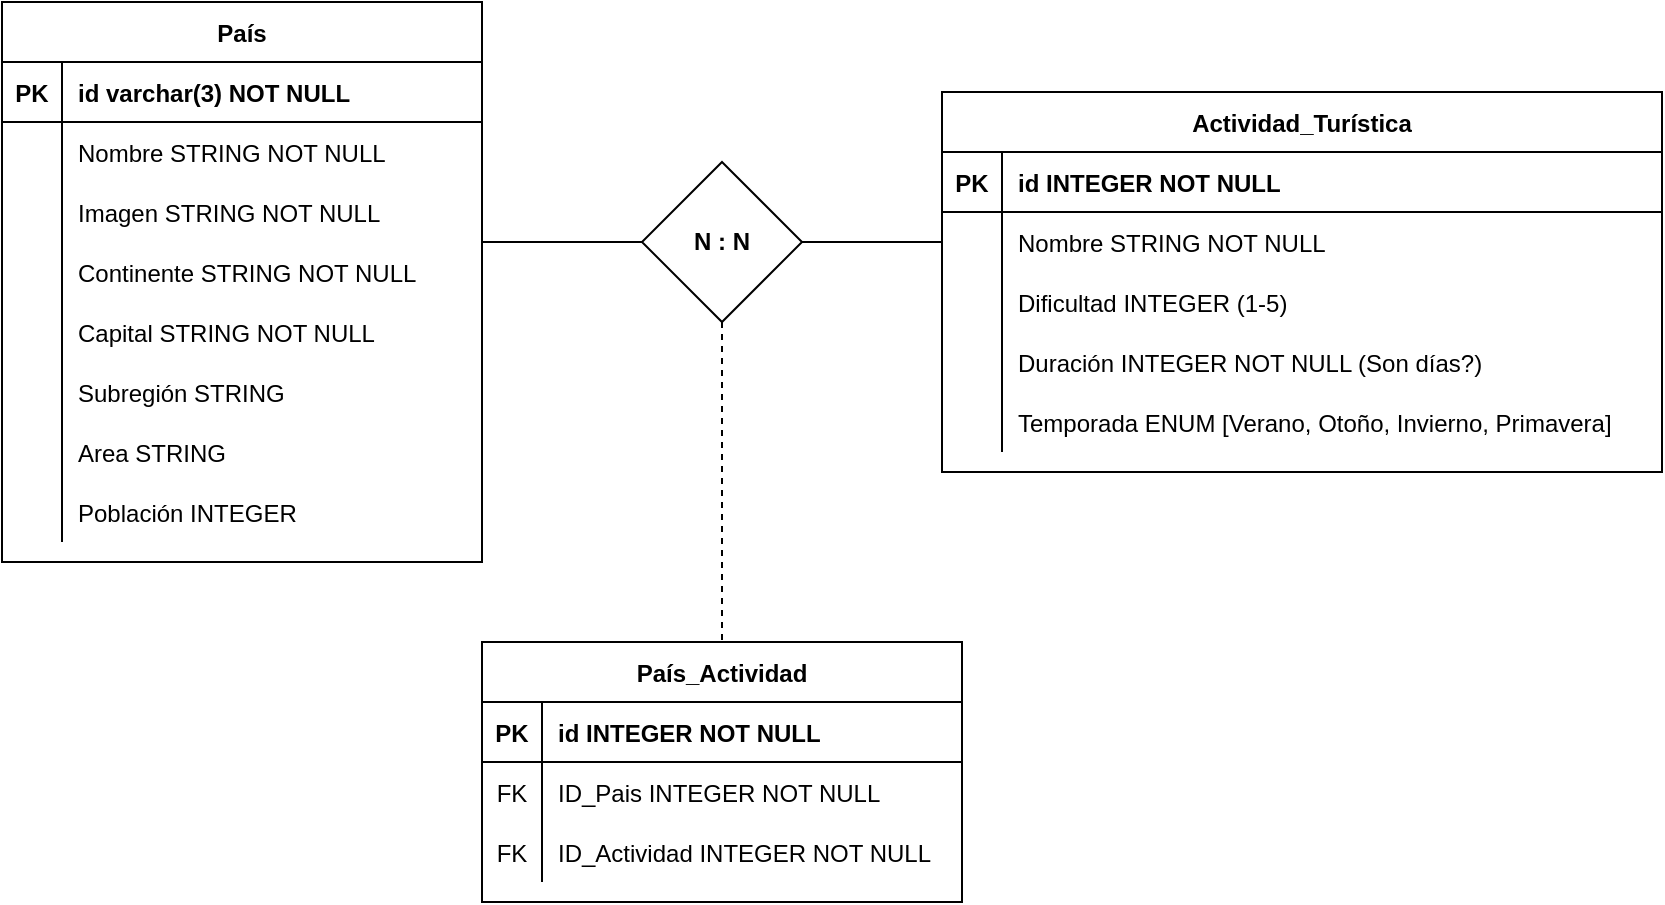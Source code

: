 <mxfile version="13.7.3" type="device"><diagram id="R2lEEEUBdFMjLlhIrx00" name="Page-1"><mxGraphModel dx="910" dy="359" grid="1" gridSize="10" guides="1" tooltips="1" connect="1" arrows="1" fold="1" page="1" pageScale="1" pageWidth="850" pageHeight="1100" math="0" shadow="0" extFonts="Permanent Marker^https://fonts.googleapis.com/css?family=Permanent+Marker"><root><mxCell id="0"/><mxCell id="1" parent="0"/><mxCell id="C-vyLk0tnHw3VtMMgP7b-1" value="" style="endArrow=none;startArrow=none;endFill=0;startFill=0;edgeStyle=elbowEdgeStyle;elbow=vertical;" parent="1" source="C-vyLk0tnHw3VtMMgP7b-23" target="K2V0QeQl0iGDW1alTRxa-135" edge="1"><mxGeometry width="100" height="100" relative="1" as="geometry"><mxPoint x="320" y="240" as="sourcePoint"/><mxPoint x="380" y="160" as="targetPoint"/></mxGeometry></mxCell><mxCell id="C-vyLk0tnHw3VtMMgP7b-23" value="País" style="shape=table;startSize=30;container=1;collapsible=1;childLayout=tableLayout;fixedRows=1;rowLines=0;fontStyle=1;align=center;resizeLast=1;" parent="1" vertex="1"><mxGeometry width="240" height="280" as="geometry"/></mxCell><mxCell id="C-vyLk0tnHw3VtMMgP7b-24" value="" style="shape=partialRectangle;collapsible=0;dropTarget=0;pointerEvents=0;fillColor=none;points=[[0,0.5],[1,0.5]];portConstraint=eastwest;top=0;left=0;right=0;bottom=1;" parent="C-vyLk0tnHw3VtMMgP7b-23" vertex="1"><mxGeometry y="30" width="240" height="30" as="geometry"/></mxCell><mxCell id="C-vyLk0tnHw3VtMMgP7b-25" value="PK" style="shape=partialRectangle;overflow=hidden;connectable=0;fillColor=none;top=0;left=0;bottom=0;right=0;fontStyle=1;" parent="C-vyLk0tnHw3VtMMgP7b-24" vertex="1"><mxGeometry width="30" height="30" as="geometry"/></mxCell><mxCell id="C-vyLk0tnHw3VtMMgP7b-26" value="id varchar(3) NOT NULL" style="shape=partialRectangle;overflow=hidden;connectable=0;fillColor=none;top=0;left=0;bottom=0;right=0;align=left;spacingLeft=6;fontStyle=1;" parent="C-vyLk0tnHw3VtMMgP7b-24" vertex="1"><mxGeometry x="30" width="210" height="30" as="geometry"/></mxCell><mxCell id="C-vyLk0tnHw3VtMMgP7b-27" value="" style="shape=partialRectangle;collapsible=0;dropTarget=0;pointerEvents=0;fillColor=none;points=[[0,0.5],[1,0.5]];portConstraint=eastwest;top=0;left=0;right=0;bottom=0;" parent="C-vyLk0tnHw3VtMMgP7b-23" vertex="1"><mxGeometry y="60" width="240" height="30" as="geometry"/></mxCell><mxCell id="C-vyLk0tnHw3VtMMgP7b-28" value="" style="shape=partialRectangle;overflow=hidden;connectable=0;fillColor=none;top=0;left=0;bottom=0;right=0;" parent="C-vyLk0tnHw3VtMMgP7b-27" vertex="1"><mxGeometry width="30" height="30" as="geometry"/></mxCell><mxCell id="C-vyLk0tnHw3VtMMgP7b-29" value="Nombre STRING NOT NULL" style="shape=partialRectangle;overflow=hidden;connectable=0;fillColor=none;top=0;left=0;bottom=0;right=0;align=left;spacingLeft=6;" parent="C-vyLk0tnHw3VtMMgP7b-27" vertex="1"><mxGeometry x="30" width="210" height="30" as="geometry"/></mxCell><mxCell id="K2V0QeQl0iGDW1alTRxa-2" value="" style="shape=partialRectangle;collapsible=0;dropTarget=0;pointerEvents=0;fillColor=none;points=[[0,0.5],[1,0.5]];portConstraint=eastwest;top=0;left=0;right=0;bottom=0;" vertex="1" parent="C-vyLk0tnHw3VtMMgP7b-23"><mxGeometry y="90" width="240" height="30" as="geometry"/></mxCell><mxCell id="K2V0QeQl0iGDW1alTRxa-3" value="" style="shape=partialRectangle;overflow=hidden;connectable=0;fillColor=none;top=0;left=0;bottom=0;right=0;" vertex="1" parent="K2V0QeQl0iGDW1alTRxa-2"><mxGeometry width="30" height="30" as="geometry"/></mxCell><mxCell id="K2V0QeQl0iGDW1alTRxa-4" value="Imagen STRING NOT NULL" style="shape=partialRectangle;overflow=hidden;connectable=0;fillColor=none;top=0;left=0;bottom=0;right=0;align=left;spacingLeft=6;" vertex="1" parent="K2V0QeQl0iGDW1alTRxa-2"><mxGeometry x="30" width="210" height="30" as="geometry"/></mxCell><mxCell id="K2V0QeQl0iGDW1alTRxa-5" value="" style="shape=partialRectangle;collapsible=0;dropTarget=0;pointerEvents=0;fillColor=none;points=[[0,0.5],[1,0.5]];portConstraint=eastwest;top=0;left=0;right=0;bottom=0;" vertex="1" parent="C-vyLk0tnHw3VtMMgP7b-23"><mxGeometry y="120" width="240" height="30" as="geometry"/></mxCell><mxCell id="K2V0QeQl0iGDW1alTRxa-6" value="" style="shape=partialRectangle;overflow=hidden;connectable=0;fillColor=none;top=0;left=0;bottom=0;right=0;" vertex="1" parent="K2V0QeQl0iGDW1alTRxa-5"><mxGeometry width="30" height="30" as="geometry"/></mxCell><mxCell id="K2V0QeQl0iGDW1alTRxa-7" value="Continente STRING NOT NULL" style="shape=partialRectangle;overflow=hidden;connectable=0;fillColor=none;top=0;left=0;bottom=0;right=0;align=left;spacingLeft=6;" vertex="1" parent="K2V0QeQl0iGDW1alTRxa-5"><mxGeometry x="30" width="210" height="30" as="geometry"/></mxCell><mxCell id="K2V0QeQl0iGDW1alTRxa-8" value="" style="shape=partialRectangle;collapsible=0;dropTarget=0;pointerEvents=0;fillColor=none;points=[[0,0.5],[1,0.5]];portConstraint=eastwest;top=0;left=0;right=0;bottom=0;" vertex="1" parent="C-vyLk0tnHw3VtMMgP7b-23"><mxGeometry y="150" width="240" height="30" as="geometry"/></mxCell><mxCell id="K2V0QeQl0iGDW1alTRxa-9" value="" style="shape=partialRectangle;overflow=hidden;connectable=0;fillColor=none;top=0;left=0;bottom=0;right=0;" vertex="1" parent="K2V0QeQl0iGDW1alTRxa-8"><mxGeometry width="30" height="30" as="geometry"/></mxCell><mxCell id="K2V0QeQl0iGDW1alTRxa-10" value="Capital STRING NOT NULL" style="shape=partialRectangle;overflow=hidden;connectable=0;fillColor=none;top=0;left=0;bottom=0;right=0;align=left;spacingLeft=6;" vertex="1" parent="K2V0QeQl0iGDW1alTRxa-8"><mxGeometry x="30" width="210" height="30" as="geometry"/></mxCell><mxCell id="K2V0QeQl0iGDW1alTRxa-17" value="" style="shape=partialRectangle;collapsible=0;dropTarget=0;pointerEvents=0;fillColor=none;points=[[0,0.5],[1,0.5]];portConstraint=eastwest;top=0;left=0;right=0;bottom=0;" vertex="1" parent="C-vyLk0tnHw3VtMMgP7b-23"><mxGeometry y="180" width="240" height="30" as="geometry"/></mxCell><mxCell id="K2V0QeQl0iGDW1alTRxa-18" value="" style="shape=partialRectangle;overflow=hidden;connectable=0;fillColor=none;top=0;left=0;bottom=0;right=0;" vertex="1" parent="K2V0QeQl0iGDW1alTRxa-17"><mxGeometry width="30" height="30" as="geometry"/></mxCell><mxCell id="K2V0QeQl0iGDW1alTRxa-19" value="Subregión STRING" style="shape=partialRectangle;overflow=hidden;connectable=0;fillColor=none;top=0;left=0;bottom=0;right=0;align=left;spacingLeft=6;" vertex="1" parent="K2V0QeQl0iGDW1alTRxa-17"><mxGeometry x="30" width="210" height="30" as="geometry"/></mxCell><mxCell id="K2V0QeQl0iGDW1alTRxa-20" value="" style="shape=partialRectangle;collapsible=0;dropTarget=0;pointerEvents=0;fillColor=none;points=[[0,0.5],[1,0.5]];portConstraint=eastwest;top=0;left=0;right=0;bottom=0;" vertex="1" parent="C-vyLk0tnHw3VtMMgP7b-23"><mxGeometry y="210" width="240" height="30" as="geometry"/></mxCell><mxCell id="K2V0QeQl0iGDW1alTRxa-21" value="" style="shape=partialRectangle;overflow=hidden;connectable=0;fillColor=none;top=0;left=0;bottom=0;right=0;" vertex="1" parent="K2V0QeQl0iGDW1alTRxa-20"><mxGeometry width="30" height="30" as="geometry"/></mxCell><mxCell id="K2V0QeQl0iGDW1alTRxa-22" value="Area STRING" style="shape=partialRectangle;overflow=hidden;connectable=0;fillColor=none;top=0;left=0;bottom=0;right=0;align=left;spacingLeft=6;" vertex="1" parent="K2V0QeQl0iGDW1alTRxa-20"><mxGeometry x="30" width="210" height="30" as="geometry"/></mxCell><mxCell id="K2V0QeQl0iGDW1alTRxa-23" value="" style="shape=partialRectangle;collapsible=0;dropTarget=0;pointerEvents=0;fillColor=none;points=[[0,0.5],[1,0.5]];portConstraint=eastwest;top=0;left=0;right=0;bottom=0;" vertex="1" parent="C-vyLk0tnHw3VtMMgP7b-23"><mxGeometry y="240" width="240" height="30" as="geometry"/></mxCell><mxCell id="K2V0QeQl0iGDW1alTRxa-24" value="" style="shape=partialRectangle;overflow=hidden;connectable=0;fillColor=none;top=0;left=0;bottom=0;right=0;" vertex="1" parent="K2V0QeQl0iGDW1alTRxa-23"><mxGeometry width="30" height="30" as="geometry"/></mxCell><mxCell id="K2V0QeQl0iGDW1alTRxa-25" value="Población INTEGER" style="shape=partialRectangle;overflow=hidden;connectable=0;fillColor=none;top=0;left=0;bottom=0;right=0;align=left;spacingLeft=6;" vertex="1" parent="K2V0QeQl0iGDW1alTRxa-23"><mxGeometry x="30" width="210" height="30" as="geometry"/></mxCell><mxCell id="K2V0QeQl0iGDW1alTRxa-104" value="País_Actividad" style="shape=table;startSize=30;container=1;collapsible=1;childLayout=tableLayout;fixedRows=1;rowLines=0;fontStyle=1;align=center;resizeLast=1;" vertex="1" parent="1"><mxGeometry x="240" y="320" width="240" height="130" as="geometry"/></mxCell><mxCell id="K2V0QeQl0iGDW1alTRxa-105" value="" style="shape=partialRectangle;collapsible=0;dropTarget=0;pointerEvents=0;fillColor=none;points=[[0,0.5],[1,0.5]];portConstraint=eastwest;top=0;left=0;right=0;bottom=1;" vertex="1" parent="K2V0QeQl0iGDW1alTRxa-104"><mxGeometry y="30" width="240" height="30" as="geometry"/></mxCell><mxCell id="K2V0QeQl0iGDW1alTRxa-106" value="PK" style="shape=partialRectangle;overflow=hidden;connectable=0;fillColor=none;top=0;left=0;bottom=0;right=0;fontStyle=1;" vertex="1" parent="K2V0QeQl0iGDW1alTRxa-105"><mxGeometry width="30" height="30" as="geometry"/></mxCell><mxCell id="K2V0QeQl0iGDW1alTRxa-107" value="id INTEGER NOT NULL" style="shape=partialRectangle;overflow=hidden;connectable=0;fillColor=none;top=0;left=0;bottom=0;right=0;align=left;spacingLeft=6;fontStyle=1;" vertex="1" parent="K2V0QeQl0iGDW1alTRxa-105"><mxGeometry x="30" width="210" height="30" as="geometry"/></mxCell><mxCell id="K2V0QeQl0iGDW1alTRxa-108" value="" style="shape=partialRectangle;collapsible=0;dropTarget=0;pointerEvents=0;fillColor=none;points=[[0,0.5],[1,0.5]];portConstraint=eastwest;top=0;left=0;right=0;bottom=0;" vertex="1" parent="K2V0QeQl0iGDW1alTRxa-104"><mxGeometry y="60" width="240" height="30" as="geometry"/></mxCell><mxCell id="K2V0QeQl0iGDW1alTRxa-109" value="FK" style="shape=partialRectangle;overflow=hidden;connectable=0;fillColor=none;top=0;left=0;bottom=0;right=0;" vertex="1" parent="K2V0QeQl0iGDW1alTRxa-108"><mxGeometry width="30" height="30" as="geometry"/></mxCell><mxCell id="K2V0QeQl0iGDW1alTRxa-110" value="ID_Pais INTEGER NOT NULL" style="shape=partialRectangle;overflow=hidden;connectable=0;fillColor=none;top=0;left=0;bottom=0;right=0;align=left;spacingLeft=6;" vertex="1" parent="K2V0QeQl0iGDW1alTRxa-108"><mxGeometry x="30" width="210" height="30" as="geometry"/></mxCell><mxCell id="K2V0QeQl0iGDW1alTRxa-132" value="" style="shape=partialRectangle;collapsible=0;dropTarget=0;pointerEvents=0;fillColor=none;points=[[0,0.5],[1,0.5]];portConstraint=eastwest;top=0;left=0;right=0;bottom=0;" vertex="1" parent="K2V0QeQl0iGDW1alTRxa-104"><mxGeometry y="90" width="240" height="30" as="geometry"/></mxCell><mxCell id="K2V0QeQl0iGDW1alTRxa-133" value="FK" style="shape=partialRectangle;overflow=hidden;connectable=0;fillColor=none;top=0;left=0;bottom=0;right=0;" vertex="1" parent="K2V0QeQl0iGDW1alTRxa-132"><mxGeometry width="30" height="30" as="geometry"/></mxCell><mxCell id="K2V0QeQl0iGDW1alTRxa-134" value="ID_Actividad INTEGER NOT NULL" style="shape=partialRectangle;overflow=hidden;connectable=0;fillColor=none;top=0;left=0;bottom=0;right=0;align=left;spacingLeft=6;" vertex="1" parent="K2V0QeQl0iGDW1alTRxa-132"><mxGeometry x="30" width="210" height="30" as="geometry"/></mxCell><mxCell id="K2V0QeQl0iGDW1alTRxa-135" value="N : N" style="rhombus;whiteSpace=wrap;html=1;fontStyle=1" vertex="1" parent="1"><mxGeometry x="320" y="80" width="80" height="80" as="geometry"/></mxCell><mxCell id="K2V0QeQl0iGDW1alTRxa-137" value="" style="edgeStyle=elbowEdgeStyle;endArrow=none;startArrow=none;endFill=0;startFill=0;elbow=vertical;" edge="1" parent="1" source="K2V0QeQl0iGDW1alTRxa-135" target="K2V0QeQl0iGDW1alTRxa-79"><mxGeometry width="100" height="100" relative="1" as="geometry"><mxPoint x="410" y="70" as="sourcePoint"/><mxPoint x="440" y="130" as="targetPoint"/></mxGeometry></mxCell><mxCell id="K2V0QeQl0iGDW1alTRxa-79" value="Actividad_Turística" style="shape=table;startSize=30;container=1;collapsible=1;childLayout=tableLayout;fixedRows=1;rowLines=0;fontStyle=1;align=center;resizeLast=1;" vertex="1" parent="1"><mxGeometry x="470" y="45" width="360" height="190" as="geometry"/></mxCell><mxCell id="K2V0QeQl0iGDW1alTRxa-80" value="" style="shape=partialRectangle;collapsible=0;dropTarget=0;pointerEvents=0;fillColor=none;points=[[0,0.5],[1,0.5]];portConstraint=eastwest;top=0;left=0;right=0;bottom=1;" vertex="1" parent="K2V0QeQl0iGDW1alTRxa-79"><mxGeometry y="30" width="360" height="30" as="geometry"/></mxCell><mxCell id="K2V0QeQl0iGDW1alTRxa-81" value="PK" style="shape=partialRectangle;overflow=hidden;connectable=0;fillColor=none;top=0;left=0;bottom=0;right=0;fontStyle=1;" vertex="1" parent="K2V0QeQl0iGDW1alTRxa-80"><mxGeometry width="30" height="30" as="geometry"/></mxCell><mxCell id="K2V0QeQl0iGDW1alTRxa-82" value="id INTEGER NOT NULL" style="shape=partialRectangle;overflow=hidden;connectable=0;fillColor=none;top=0;left=0;bottom=0;right=0;align=left;spacingLeft=6;fontStyle=1;" vertex="1" parent="K2V0QeQl0iGDW1alTRxa-80"><mxGeometry x="30" width="330" height="30" as="geometry"/></mxCell><mxCell id="K2V0QeQl0iGDW1alTRxa-83" value="" style="shape=partialRectangle;collapsible=0;dropTarget=0;pointerEvents=0;fillColor=none;points=[[0,0.5],[1,0.5]];portConstraint=eastwest;top=0;left=0;right=0;bottom=0;" vertex="1" parent="K2V0QeQl0iGDW1alTRxa-79"><mxGeometry y="60" width="360" height="30" as="geometry"/></mxCell><mxCell id="K2V0QeQl0iGDW1alTRxa-84" value="" style="shape=partialRectangle;overflow=hidden;connectable=0;fillColor=none;top=0;left=0;bottom=0;right=0;" vertex="1" parent="K2V0QeQl0iGDW1alTRxa-83"><mxGeometry width="30" height="30" as="geometry"/></mxCell><mxCell id="K2V0QeQl0iGDW1alTRxa-85" value="Nombre STRING NOT NULL" style="shape=partialRectangle;overflow=hidden;connectable=0;fillColor=none;top=0;left=0;bottom=0;right=0;align=left;spacingLeft=6;" vertex="1" parent="K2V0QeQl0iGDW1alTRxa-83"><mxGeometry x="30" width="330" height="30" as="geometry"/></mxCell><mxCell id="K2V0QeQl0iGDW1alTRxa-86" value="" style="shape=partialRectangle;collapsible=0;dropTarget=0;pointerEvents=0;fillColor=none;points=[[0,0.5],[1,0.5]];portConstraint=eastwest;top=0;left=0;right=0;bottom=0;" vertex="1" parent="K2V0QeQl0iGDW1alTRxa-79"><mxGeometry y="90" width="360" height="30" as="geometry"/></mxCell><mxCell id="K2V0QeQl0iGDW1alTRxa-87" value="" style="shape=partialRectangle;overflow=hidden;connectable=0;fillColor=none;top=0;left=0;bottom=0;right=0;" vertex="1" parent="K2V0QeQl0iGDW1alTRxa-86"><mxGeometry width="30" height="30" as="geometry"/></mxCell><mxCell id="K2V0QeQl0iGDW1alTRxa-88" value="Dificultad INTEGER (1-5)" style="shape=partialRectangle;overflow=hidden;connectable=0;fillColor=none;top=0;left=0;bottom=0;right=0;align=left;spacingLeft=6;" vertex="1" parent="K2V0QeQl0iGDW1alTRxa-86"><mxGeometry x="30" width="330" height="30" as="geometry"/></mxCell><mxCell id="K2V0QeQl0iGDW1alTRxa-89" value="" style="shape=partialRectangle;collapsible=0;dropTarget=0;pointerEvents=0;fillColor=none;points=[[0,0.5],[1,0.5]];portConstraint=eastwest;top=0;left=0;right=0;bottom=0;" vertex="1" parent="K2V0QeQl0iGDW1alTRxa-79"><mxGeometry y="120" width="360" height="30" as="geometry"/></mxCell><mxCell id="K2V0QeQl0iGDW1alTRxa-90" value="" style="shape=partialRectangle;overflow=hidden;connectable=0;fillColor=none;top=0;left=0;bottom=0;right=0;" vertex="1" parent="K2V0QeQl0iGDW1alTRxa-89"><mxGeometry width="30" height="30" as="geometry"/></mxCell><mxCell id="K2V0QeQl0iGDW1alTRxa-91" value="Duración INTEGER NOT NULL (Son días?)" style="shape=partialRectangle;overflow=hidden;connectable=0;fillColor=none;top=0;left=0;bottom=0;right=0;align=left;spacingLeft=6;" vertex="1" parent="K2V0QeQl0iGDW1alTRxa-89"><mxGeometry x="30" width="330" height="30" as="geometry"/></mxCell><mxCell id="K2V0QeQl0iGDW1alTRxa-92" value="" style="shape=partialRectangle;collapsible=0;dropTarget=0;pointerEvents=0;fillColor=none;points=[[0,0.5],[1,0.5]];portConstraint=eastwest;top=0;left=0;right=0;bottom=0;" vertex="1" parent="K2V0QeQl0iGDW1alTRxa-79"><mxGeometry y="150" width="360" height="30" as="geometry"/></mxCell><mxCell id="K2V0QeQl0iGDW1alTRxa-93" value="" style="shape=partialRectangle;overflow=hidden;connectable=0;fillColor=none;top=0;left=0;bottom=0;right=0;" vertex="1" parent="K2V0QeQl0iGDW1alTRxa-92"><mxGeometry width="30" height="30" as="geometry"/></mxCell><mxCell id="K2V0QeQl0iGDW1alTRxa-94" value="Temporada ENUM [Verano, Otoño, Invierno, Primavera]" style="shape=partialRectangle;overflow=hidden;connectable=0;fillColor=none;top=0;left=0;bottom=0;right=0;align=left;spacingLeft=6;" vertex="1" parent="K2V0QeQl0iGDW1alTRxa-92"><mxGeometry x="30" width="330" height="30" as="geometry"/></mxCell><mxCell id="K2V0QeQl0iGDW1alTRxa-138" value="" style="endArrow=none;startArrow=none;endFill=0;startFill=0;edgeStyle=elbowEdgeStyle;elbow=vertical;dashed=1;" edge="1" parent="1" source="K2V0QeQl0iGDW1alTRxa-135" target="K2V0QeQl0iGDW1alTRxa-104"><mxGeometry width="100" height="100" relative="1" as="geometry"><mxPoint x="350" y="220" as="sourcePoint"/><mxPoint x="350" y="270" as="targetPoint"/></mxGeometry></mxCell></root></mxGraphModel></diagram></mxfile>